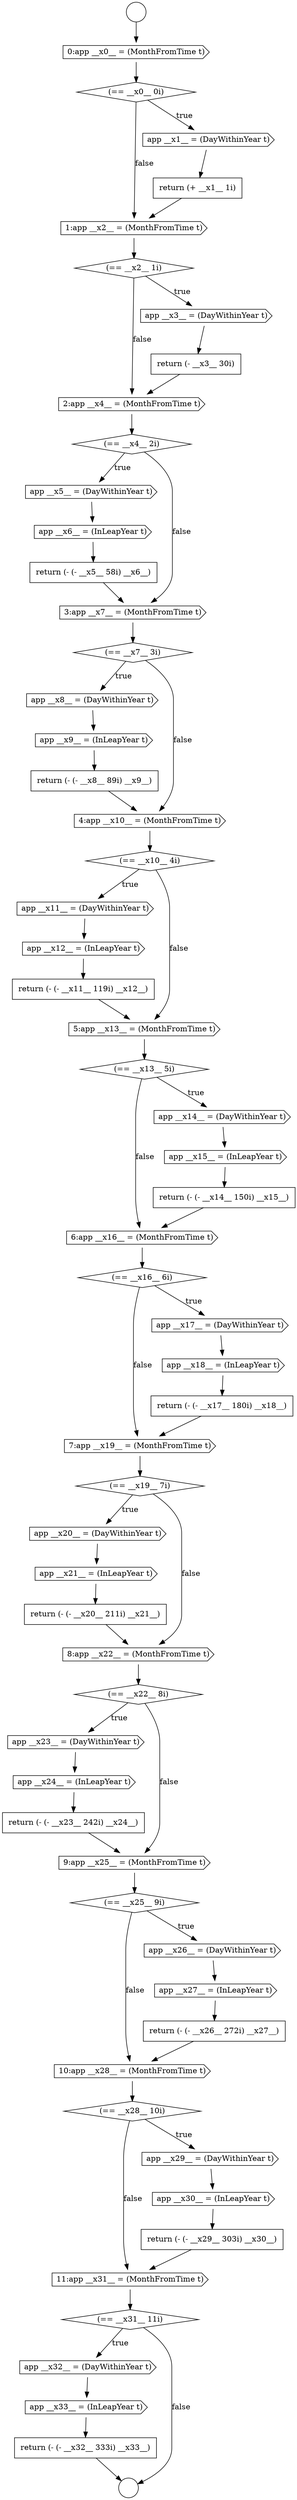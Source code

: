 digraph {
  node17221 [shape=cds, label=<<font color="black">app __x8__ = (DayWithinYear t)</font>> color="black" fillcolor="white" style=filled]
  node17243 [shape=none, margin=0, label=<<font color="black">
    <table border="0" cellborder="1" cellspacing="0" cellpadding="10">
      <tr><td align="left">return (- (- __x20__ 211i) __x21__)</td></tr>
    </table>
  </font>> color="black" fillcolor="white" style=filled]
  node17234 [shape=cds, label=<<font color="black">6:app __x16__ = (MonthFromTime t)</font>> color="black" fillcolor="white" style=filled]
  node17206 [shape=cds, label=<<font color="black">0:app __x0__ = (MonthFromTime t)</font>> color="black" fillcolor="white" style=filled]
  node17245 [shape=diamond, label=<<font color="black">(== __x22__ 8i)</font>> color="black" fillcolor="white" style=filled]
  node17223 [shape=none, margin=0, label=<<font color="black">
    <table border="0" cellborder="1" cellspacing="0" cellpadding="10">
      <tr><td align="left">return (- (- __x8__ 89i) __x9__)</td></tr>
    </table>
  </font>> color="black" fillcolor="white" style=filled]
  node17233 [shape=none, margin=0, label=<<font color="black">
    <table border="0" cellborder="1" cellspacing="0" cellpadding="10">
      <tr><td align="left">return (- (- __x14__ 150i) __x15__)</td></tr>
    </table>
  </font>> color="black" fillcolor="white" style=filled]
  node17252 [shape=cds, label=<<font color="black">app __x27__ = (InLeapYear t)</font>> color="black" fillcolor="white" style=filled]
  node17226 [shape=cds, label=<<font color="black">app __x11__ = (DayWithinYear t)</font>> color="black" fillcolor="white" style=filled]
  node17214 [shape=cds, label=<<font color="black">2:app __x4__ = (MonthFromTime t)</font>> color="black" fillcolor="white" style=filled]
  node17253 [shape=none, margin=0, label=<<font color="black">
    <table border="0" cellborder="1" cellspacing="0" cellpadding="10">
      <tr><td align="left">return (- (- __x26__ 272i) __x27__)</td></tr>
    </table>
  </font>> color="black" fillcolor="white" style=filled]
  node17211 [shape=diamond, label=<<font color="black">(== __x2__ 1i)</font>> color="black" fillcolor="white" style=filled]
  node17246 [shape=cds, label=<<font color="black">app __x23__ = (DayWithinYear t)</font>> color="black" fillcolor="white" style=filled]
  node17258 [shape=none, margin=0, label=<<font color="black">
    <table border="0" cellborder="1" cellspacing="0" cellpadding="10">
      <tr><td align="left">return (- (- __x29__ 303i) __x30__)</td></tr>
    </table>
  </font>> color="black" fillcolor="white" style=filled]
  node17238 [shape=none, margin=0, label=<<font color="black">
    <table border="0" cellborder="1" cellspacing="0" cellpadding="10">
      <tr><td align="left">return (- (- __x17__ 180i) __x18__)</td></tr>
    </table>
  </font>> color="black" fillcolor="white" style=filled]
  node17210 [shape=cds, label=<<font color="black">1:app __x2__ = (MonthFromTime t)</font>> color="black" fillcolor="white" style=filled]
  node17257 [shape=cds, label=<<font color="black">app __x30__ = (InLeapYear t)</font>> color="black" fillcolor="white" style=filled]
  node17242 [shape=cds, label=<<font color="black">app __x21__ = (InLeapYear t)</font>> color="black" fillcolor="white" style=filled]
  node17225 [shape=diamond, label=<<font color="black">(== __x10__ 4i)</font>> color="black" fillcolor="white" style=filled]
  node17232 [shape=cds, label=<<font color="black">app __x15__ = (InLeapYear t)</font>> color="black" fillcolor="white" style=filled]
  node17213 [shape=none, margin=0, label=<<font color="black">
    <table border="0" cellborder="1" cellspacing="0" cellpadding="10">
      <tr><td align="left">return (- __x3__ 30i)</td></tr>
    </table>
  </font>> color="black" fillcolor="white" style=filled]
  node17254 [shape=cds, label=<<font color="black">10:app __x28__ = (MonthFromTime t)</font>> color="black" fillcolor="white" style=filled]
  node17218 [shape=none, margin=0, label=<<font color="black">
    <table border="0" cellborder="1" cellspacing="0" cellpadding="10">
      <tr><td align="left">return (- (- __x5__ 58i) __x6__)</td></tr>
    </table>
  </font>> color="black" fillcolor="white" style=filled]
  node17207 [shape=diamond, label=<<font color="black">(== __x0__ 0i)</font>> color="black" fillcolor="white" style=filled]
  node17239 [shape=cds, label=<<font color="black">7:app __x19__ = (MonthFromTime t)</font>> color="black" fillcolor="white" style=filled]
  node17229 [shape=cds, label=<<font color="black">5:app __x13__ = (MonthFromTime t)</font>> color="black" fillcolor="white" style=filled]
  node17228 [shape=none, margin=0, label=<<font color="black">
    <table border="0" cellborder="1" cellspacing="0" cellpadding="10">
      <tr><td align="left">return (- (- __x11__ 119i) __x12__)</td></tr>
    </table>
  </font>> color="black" fillcolor="white" style=filled]
  node17261 [shape=cds, label=<<font color="black">app __x32__ = (DayWithinYear t)</font>> color="black" fillcolor="white" style=filled]
  node17250 [shape=diamond, label=<<font color="black">(== __x25__ 9i)</font>> color="black" fillcolor="white" style=filled]
  node17222 [shape=cds, label=<<font color="black">app __x9__ = (InLeapYear t)</font>> color="black" fillcolor="white" style=filled]
  node17235 [shape=diamond, label=<<font color="black">(== __x16__ 6i)</font>> color="black" fillcolor="white" style=filled]
  node17231 [shape=cds, label=<<font color="black">app __x14__ = (DayWithinYear t)</font>> color="black" fillcolor="white" style=filled]
  node17241 [shape=cds, label=<<font color="black">app __x20__ = (DayWithinYear t)</font>> color="black" fillcolor="white" style=filled]
  node17209 [shape=none, margin=0, label=<<font color="black">
    <table border="0" cellborder="1" cellspacing="0" cellpadding="10">
      <tr><td align="left">return (+ __x1__ 1i)</td></tr>
    </table>
  </font>> color="black" fillcolor="white" style=filled]
  node17236 [shape=cds, label=<<font color="black">app __x17__ = (DayWithinYear t)</font>> color="black" fillcolor="white" style=filled]
  node17204 [shape=circle label=" " color="black" fillcolor="white" style=filled]
  node17260 [shape=diamond, label=<<font color="black">(== __x31__ 11i)</font>> color="black" fillcolor="white" style=filled]
  node17263 [shape=none, margin=0, label=<<font color="black">
    <table border="0" cellborder="1" cellspacing="0" cellpadding="10">
      <tr><td align="left">return (- (- __x32__ 333i) __x33__)</td></tr>
    </table>
  </font>> color="black" fillcolor="white" style=filled]
  node17248 [shape=none, margin=0, label=<<font color="black">
    <table border="0" cellborder="1" cellspacing="0" cellpadding="10">
      <tr><td align="left">return (- (- __x23__ 242i) __x24__)</td></tr>
    </table>
  </font>> color="black" fillcolor="white" style=filled]
  node17216 [shape=cds, label=<<font color="black">app __x5__ = (DayWithinYear t)</font>> color="black" fillcolor="white" style=filled]
  node17251 [shape=cds, label=<<font color="black">app __x26__ = (DayWithinYear t)</font>> color="black" fillcolor="white" style=filled]
  node17244 [shape=cds, label=<<font color="black">8:app __x22__ = (MonthFromTime t)</font>> color="black" fillcolor="white" style=filled]
  node17212 [shape=cds, label=<<font color="black">app __x3__ = (DayWithinYear t)</font>> color="black" fillcolor="white" style=filled]
  node17219 [shape=cds, label=<<font color="black">3:app __x7__ = (MonthFromTime t)</font>> color="black" fillcolor="white" style=filled]
  node17217 [shape=cds, label=<<font color="black">app __x6__ = (InLeapYear t)</font>> color="black" fillcolor="white" style=filled]
  node17208 [shape=cds, label=<<font color="black">app __x1__ = (DayWithinYear t)</font>> color="black" fillcolor="white" style=filled]
  node17240 [shape=diamond, label=<<font color="black">(== __x19__ 7i)</font>> color="black" fillcolor="white" style=filled]
  node17249 [shape=cds, label=<<font color="black">9:app __x25__ = (MonthFromTime t)</font>> color="black" fillcolor="white" style=filled]
  node17255 [shape=diamond, label=<<font color="black">(== __x28__ 10i)</font>> color="black" fillcolor="white" style=filled]
  node17215 [shape=diamond, label=<<font color="black">(== __x4__ 2i)</font>> color="black" fillcolor="white" style=filled]
  node17262 [shape=cds, label=<<font color="black">app __x33__ = (InLeapYear t)</font>> color="black" fillcolor="white" style=filled]
  node17247 [shape=cds, label=<<font color="black">app __x24__ = (InLeapYear t)</font>> color="black" fillcolor="white" style=filled]
  node17259 [shape=cds, label=<<font color="black">11:app __x31__ = (MonthFromTime t)</font>> color="black" fillcolor="white" style=filled]
  node17220 [shape=diamond, label=<<font color="black">(== __x7__ 3i)</font>> color="black" fillcolor="white" style=filled]
  node17237 [shape=cds, label=<<font color="black">app __x18__ = (InLeapYear t)</font>> color="black" fillcolor="white" style=filled]
  node17227 [shape=cds, label=<<font color="black">app __x12__ = (InLeapYear t)</font>> color="black" fillcolor="white" style=filled]
  node17230 [shape=diamond, label=<<font color="black">(== __x13__ 5i)</font>> color="black" fillcolor="white" style=filled]
  node17205 [shape=circle label=" " color="black" fillcolor="white" style=filled]
  node17256 [shape=cds, label=<<font color="black">app __x29__ = (DayWithinYear t)</font>> color="black" fillcolor="white" style=filled]
  node17224 [shape=cds, label=<<font color="black">4:app __x10__ = (MonthFromTime t)</font>> color="black" fillcolor="white" style=filled]
  node17260 -> node17261 [label=<<font color="black">true</font>> color="black"]
  node17260 -> node17205 [label=<<font color="black">false</font>> color="black"]
  node17250 -> node17251 [label=<<font color="black">true</font>> color="black"]
  node17250 -> node17254 [label=<<font color="black">false</font>> color="black"]
  node17244 -> node17245 [ color="black"]
  node17252 -> node17253 [ color="black"]
  node17206 -> node17207 [ color="black"]
  node17208 -> node17209 [ color="black"]
  node17261 -> node17262 [ color="black"]
  node17249 -> node17250 [ color="black"]
  node17213 -> node17214 [ color="black"]
  node17225 -> node17226 [label=<<font color="black">true</font>> color="black"]
  node17225 -> node17229 [label=<<font color="black">false</font>> color="black"]
  node17230 -> node17231 [label=<<font color="black">true</font>> color="black"]
  node17230 -> node17234 [label=<<font color="black">false</font>> color="black"]
  node17248 -> node17249 [ color="black"]
  node17222 -> node17223 [ color="black"]
  node17220 -> node17221 [label=<<font color="black">true</font>> color="black"]
  node17220 -> node17224 [label=<<font color="black">false</font>> color="black"]
  node17229 -> node17230 [ color="black"]
  node17232 -> node17233 [ color="black"]
  node17247 -> node17248 [ color="black"]
  node17246 -> node17247 [ color="black"]
  node17236 -> node17237 [ color="black"]
  node17209 -> node17210 [ color="black"]
  node17234 -> node17235 [ color="black"]
  node17221 -> node17222 [ color="black"]
  node17204 -> node17206 [ color="black"]
  node17253 -> node17254 [ color="black"]
  node17263 -> node17205 [ color="black"]
  node17215 -> node17216 [label=<<font color="black">true</font>> color="black"]
  node17215 -> node17219 [label=<<font color="black">false</font>> color="black"]
  node17218 -> node17219 [ color="black"]
  node17239 -> node17240 [ color="black"]
  node17219 -> node17220 [ color="black"]
  node17256 -> node17257 [ color="black"]
  node17242 -> node17243 [ color="black"]
  node17262 -> node17263 [ color="black"]
  node17227 -> node17228 [ color="black"]
  node17216 -> node17217 [ color="black"]
  node17235 -> node17236 [label=<<font color="black">true</font>> color="black"]
  node17235 -> node17239 [label=<<font color="black">false</font>> color="black"]
  node17207 -> node17208 [label=<<font color="black">true</font>> color="black"]
  node17207 -> node17210 [label=<<font color="black">false</font>> color="black"]
  node17226 -> node17227 [ color="black"]
  node17259 -> node17260 [ color="black"]
  node17241 -> node17242 [ color="black"]
  node17210 -> node17211 [ color="black"]
  node17214 -> node17215 [ color="black"]
  node17224 -> node17225 [ color="black"]
  node17254 -> node17255 [ color="black"]
  node17211 -> node17212 [label=<<font color="black">true</font>> color="black"]
  node17211 -> node17214 [label=<<font color="black">false</font>> color="black"]
  node17238 -> node17239 [ color="black"]
  node17231 -> node17232 [ color="black"]
  node17257 -> node17258 [ color="black"]
  node17223 -> node17224 [ color="black"]
  node17240 -> node17241 [label=<<font color="black">true</font>> color="black"]
  node17240 -> node17244 [label=<<font color="black">false</font>> color="black"]
  node17243 -> node17244 [ color="black"]
  node17258 -> node17259 [ color="black"]
  node17237 -> node17238 [ color="black"]
  node17228 -> node17229 [ color="black"]
  node17245 -> node17246 [label=<<font color="black">true</font>> color="black"]
  node17245 -> node17249 [label=<<font color="black">false</font>> color="black"]
  node17233 -> node17234 [ color="black"]
  node17217 -> node17218 [ color="black"]
  node17212 -> node17213 [ color="black"]
  node17255 -> node17256 [label=<<font color="black">true</font>> color="black"]
  node17255 -> node17259 [label=<<font color="black">false</font>> color="black"]
  node17251 -> node17252 [ color="black"]
}
